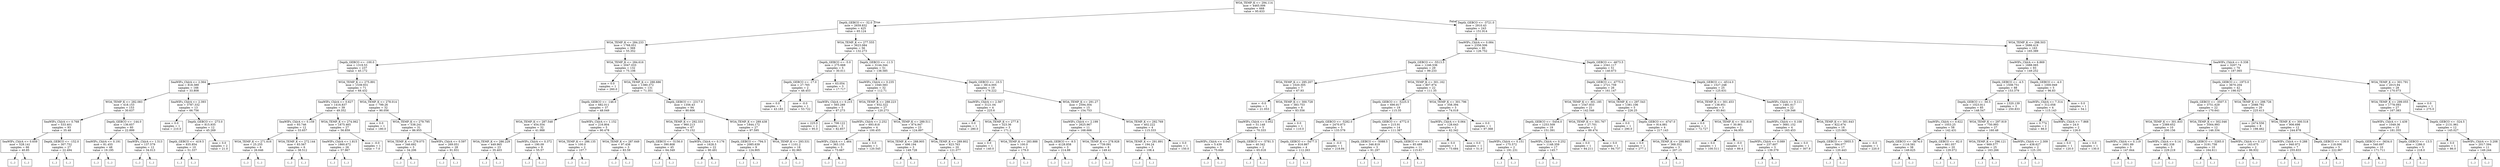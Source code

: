 digraph Tree {
node [shape=box] ;
0 [label="WOA_TEMP_K <= 294.114\nmse = 4465.006\nsamples = 668\nvalue = 95.633"] ;
1 [label="Depth_GEBCO <= -32.0\nmse = 2659.832\nsamples = 425\nvalue = 65.124"] ;
0 -> 1 [labeldistance=2.5, labelangle=45, headlabel="True"] ;
2 [label="WOA_TEMP_K <= 284.233\nmse = 1768.051\nsamples = 369\nvalue = 55.352"] ;
1 -> 2 ;
3 [label="Depth_GEBCO <= -100.0\nmse = 1319.53\nsamples = 237\nvalue = 45.172"] ;
2 -> 3 ;
4 [label="SeaWIFs_ChlrA <= 2.364\nmse = 818.389\nsamples = 166\nvalue = 33.808"] ;
3 -> 4 ;
5 [label="WOA_TEMP_K <= 282.083\nmse = 418.153\nsamples = 153\nvalue = 30.637"] ;
4 -> 5 ;
6 [label="SeaWIFs_ChlrA <= 0.768\nmse = 533.401\nsamples = 93\nvalue = 35.48"] ;
5 -> 6 ;
7 [label="SeaWIFs_ChlrA <= 0.659\nmse = 528.141\nsamples = 66\nvalue = 40.85"] ;
6 -> 7 ;
8 [label="(...)"] ;
7 -> 8 ;
131 [label="(...)"] ;
7 -> 131 ;
138 [label="Depth_GEBCO <= -152.0\nmse = 307.752\nsamples = 27\nvalue = 22.494"] ;
6 -> 138 ;
139 [label="(...)"] ;
138 -> 139 ;
186 [label="(...)"] ;
138 -> 186 ;
189 [label="Depth_GEBCO <= -144.0\nmse = 136.657\nsamples = 60\nvalue = 22.899"] ;
5 -> 189 ;
190 [label="SeaWIFs_ChlrA <= 0.191\nmse = 81.455\nsamples = 48\nvalue = 19.195"] ;
189 -> 190 ;
191 [label="(...)"] ;
190 -> 191 ;
200 [label="(...)"] ;
190 -> 200 ;
233 [label="SeaWIFs_ChlrA <= 1.513\nmse = 137.579\nsamples = 12\nvalue = 34.013"] ;
189 -> 233 ;
234 [label="(...)"] ;
233 -> 234 ;
245 [label="(...)"] ;
233 -> 245 ;
250 [label="SeaWIFs_ChlrA <= 2.393\nmse = 3787.332\nsamples = 13\nvalue = 66.756"] ;
4 -> 250 ;
251 [label="mse = 0.0\nsamples = 1\nvalue = 210.0"] ;
250 -> 251 ;
252 [label="Depth_GEBCO <= -273.0\nmse = 815.935\nsamples = 12\nvalue = 45.269"] ;
250 -> 252 ;
253 [label="Depth_GEBCO <= -419.5\nmse = 835.854\nsamples = 10\nvalue = 51.337"] ;
252 -> 253 ;
254 [label="(...)"] ;
253 -> 254 ;
265 [label="(...)"] ;
253 -> 265 ;
266 [label="mse = 0.0\nsamples = 2\nvalue = 21.0"] ;
252 -> 266 ;
267 [label="WOA_TEMP_K <= 275.891\nmse = 1539.931\nsamples = 71\nvalue = 68.432"] ;
3 -> 267 ;
268 [label="SeaWIFs_ChlrA <= 0.627\nmse = 1416.837\nsamples = 39\nvalue = 49.352"] ;
267 -> 268 ;
269 [label="SeaWIFs_ChlrA <= 0.159\nmse = 93.746\nsamples = 12\nvalue = 33.657"] ;
268 -> 269 ;
270 [label="WOA_TEMP_K <= 271.616\nmse = 25.255\nsamples = 6\nvalue = 26.646"] ;
269 -> 270 ;
271 [label="(...)"] ;
270 -> 271 ;
272 [label="(...)"] ;
270 -> 272 ;
277 [label="WOA_TEMP_K <= 272.144\nmse = 83.567\nsamples = 6\nvalue = 38.512"] ;
269 -> 277 ;
278 [label="(...)"] ;
277 -> 278 ;
279 [label="(...)"] ;
277 -> 279 ;
280 [label="WOA_TEMP_K <= 274.062\nmse = 1875.465\nsamples = 27\nvalue = 56.859"] ;
268 -> 280 ;
281 [label="SeaWIFs_ChlrA <= 1.815\nmse = 1860.672\nsamples = 26\nvalue = 57.967"] ;
280 -> 281 ;
282 [label="(...)"] ;
281 -> 282 ;
289 [label="(...)"] ;
281 -> 289 ;
292 [label="mse = -0.0\nsamples = 1\nvalue = 7.0"] ;
280 -> 292 ;
293 [label="WOA_TEMP_K <= 278.014\nmse = 799.26\nsamples = 32\nvalue = 90.056"] ;
267 -> 293 ;
294 [label="mse = 0.0\nsamples = 1\nvalue = 180.0"] ;
293 -> 294 ;
295 [label="WOA_TEMP_K <= 279.795\nmse = 538.241\nsamples = 31\nvalue = 86.955"] ;
293 -> 295 ;
296 [label="WOA_TEMP_K <= 279.075\nmse = 346.692\nsamples = 3\nvalue = 34.206"] ;
295 -> 296 ;
297 [label="(...)"] ;
296 -> 297 ;
300 [label="(...)"] ;
296 -> 300 ;
301 [label="SeaWIFs_ChlrA <= 0.597\nmse = 269.051\nsamples = 28\nvalue = 91.931"] ;
295 -> 301 ;
302 [label="(...)"] ;
301 -> 302 ;
307 [label="(...)"] ;
301 -> 307 ;
332 [label="WOA_TEMP_K <= 284.616\nmse = 2047.033\nsamples = 132\nvalue = 75.106"] ;
2 -> 332 ;
333 [label="mse = 0.0\nsamples = 1\nvalue = 260.0"] ;
332 -> 333 ;
334 [label="WOA_TEMP_K <= 288.686\nmse = 1380.372\nsamples = 131\nvalue = 71.351"] ;
332 -> 334 ;
335 [label="Depth_GEBCO <= -146.0\nmse = 682.011\nsamples = 37\nvalue = 48.049"] ;
334 -> 335 ;
336 [label="WOA_TEMP_K <= 287.548\nmse = 454.554\nsamples = 32\nvalue = 41.988"] ;
335 -> 336 ;
337 [label="WOA_TEMP_K <= 286.229\nmse = 449.965\nsamples = 23\nvalue = 35.403"] ;
336 -> 337 ;
338 [label="(...)"] ;
337 -> 338 ;
351 [label="(...)"] ;
337 -> 351 ;
376 [label="SeaWIFs_ChlrA <= 0.372\nmse = 190.09\nsamples = 9\nvalue = 55.57"] ;
336 -> 376 ;
377 [label="(...)"] ;
376 -> 377 ;
388 [label="(...)"] ;
376 -> 388 ;
393 [label="SeaWIFs_ChlrA <= 1.152\nmse = 216.804\nsamples = 5\nvalue = 90.478"] ;
335 -> 393 ;
394 [label="WOA_TEMP_K <= 286.135\nmse = 100.0\nsamples = 2\nvalue = 107.7"] ;
393 -> 394 ;
395 [label="(...)"] ;
394 -> 395 ;
396 [label="(...)"] ;
394 -> 396 ;
397 [label="WOA_TEMP_K <= 287.649\nmse = 97.438\nsamples = 3\nvalue = 83.59"] ;
393 -> 397 ;
398 [label="(...)"] ;
397 -> 398 ;
401 [label="(...)"] ;
397 -> 401 ;
402 [label="Depth_GEBCO <= -2317.0\nmse = 1356.43\nsamples = 94\nvalue = 80.606"] ;
334 -> 402 ;
403 [label="WOA_TEMP_K <= 292.333\nmse = 960.213\nsamples = 67\nvalue = 73.152"] ;
402 -> 403 ;
404 [label="Depth_GEBCO <= -5156.0\nmse = 390.808\nsamples = 45\nvalue = 64.349"] ;
403 -> 404 ;
405 [label="(...)"] ;
404 -> 405 ;
410 [label="(...)"] ;
404 -> 410 ;
481 [label="SeaWIFs_ChlrA <= 0.176\nmse = 1628.5\nsamples = 22\nvalue = 90.491"] ;
403 -> 481 ;
482 [label="(...)"] ;
481 -> 482 ;
505 [label="(...)"] ;
481 -> 505 ;
520 [label="WOA_TEMP_K <= 289.438\nmse = 1844.172\nsamples = 27\nvalue = 97.595"] ;
402 -> 520 ;
521 [label="Depth_GEBCO <= -794.5\nmse = 2085.639\nsamples = 9\nvalue = 124.905"] ;
520 -> 521 ;
522 [label="(...)"] ;
521 -> 522 ;
523 [label="(...)"] ;
521 -> 523 ;
536 [label="WOA_TEMP_K <= 293.531\nmse = 1101.2\nsamples = 18\nvalue = 82.965"] ;
520 -> 536 ;
537 [label="(...)"] ;
536 -> 537 ;
562 [label="(...)"] ;
536 -> 562 ;
563 [label="WOA_TEMP_K <= 277.555\nmse = 3623.084\nsamples = 56\nvalue = 132.273"] ;
1 -> 563 ;
564 [label="Depth_GEBCO <= -5.0\nmse = 275.668\nsamples = 5\nvalue = 30.011"] ;
563 -> 564 ;
565 [label="Depth_GEBCO <= -17.0\nmse = 27.765\nsamples = 2\nvalue = 48.453"] ;
564 -> 565 ;
566 [label="mse = 0.0\nsamples = 1\nvalue = 43.183"] ;
565 -> 566 ;
567 [label="mse = -0.0\nsamples = 1\nvalue = 53.722"] ;
565 -> 567 ;
568 [label="mse = 63.054\nsamples = 3\nvalue = 17.717"] ;
564 -> 568 ;
569 [label="Depth_GEBCO <= -11.5\nmse = 3144.344\nsamples = 51\nvalue = 138.585"] ;
563 -> 569 ;
570 [label="SeaWIFs_ChlrA <= 0.235\nmse = 1040.583\nsamples = 32\nvalue = 112.71"] ;
569 -> 570 ;
571 [label="SeaWIFs_ChlrA <= 0.215\nmse = 565.289\nsamples = 5\nvalue = 87.273"] ;
570 -> 571 ;
572 [label="mse = 225.0\nsamples = 2\nvalue = 95.0"] ;
571 -> 572 ;
573 [label="mse = 706.122\nsamples = 3\nvalue = 82.857"] ;
571 -> 573 ;
574 [label="WOA_TEMP_K <= 288.223\nmse = 932.322\nsamples = 27\nvalue = 120.273"] ;
570 -> 574 ;
575 [label="SeaWIFs_ChlrA <= 2.252\nmse = 693.818\nsamples = 4\nvalue = 100.455"] ;
574 -> 575 ;
576 [label="SeaWIFs_ChlrA <= 1.464\nmse = 363.155\nsamples = 3\nvalue = 73.667"] ;
575 -> 576 ;
577 [label="(...)"] ;
576 -> 577 ;
578 [label="(...)"] ;
576 -> 578 ;
581 [label="mse = 0.0\nsamples = 1\nvalue = 120.545"] ;
575 -> 581 ;
582 [label="WOA_TEMP_K <= 289.511\nmse = 874.947\nsamples = 23\nvalue = 124.897"] ;
574 -> 582 ;
583 [label="WOA_TEMP_K <= 288.905\nmse = 496.194\nsamples = 3\nvalue = 149.728"] ;
582 -> 583 ;
584 [label="(...)"] ;
583 -> 584 ;
587 [label="(...)"] ;
583 -> 587 ;
588 [label="WOA_TEMP_K <= 289.802\nmse = 823.763\nsamples = 20\nvalue = 121.077"] ;
582 -> 588 ;
589 [label="(...)"] ;
588 -> 589 ;
592 [label="(...)"] ;
588 -> 592 ;
621 [label="Depth_GEBCO <= -10.5\nmse = 3814.005\nsamples = 19\nvalue = 176.222"] ;
569 -> 621 ;
622 [label="SeaWIFs_ChlrA <= 2.567\nmse = 3121.04\nsamples = 4\nvalue = 225.6"] ;
621 -> 622 ;
623 [label="mse = 0.0\nsamples = 1\nvalue = 280.0"] ;
622 -> 623 ;
624 [label="WOA_TEMP_K <= 277.8\nmse = 323.36\nsamples = 3\nvalue = 171.2"] ;
622 -> 624 ;
625 [label="mse = 0.0\nsamples = 1\nvalue = 140.0"] ;
624 -> 625 ;
626 [label="WOA_TEMP_K <= 283.888\nmse = 100.0\nsamples = 2\nvalue = 179.0"] ;
624 -> 626 ;
627 [label="(...)"] ;
626 -> 627 ;
628 [label="(...)"] ;
626 -> 628 ;
629 [label="WOA_TEMP_K <= 291.27\nmse = 2594.304\nsamples = 15\nvalue = 154.753"] ;
621 -> 629 ;
630 [label="SeaWIFs_ChlrA <= 2.199\nmse = 2625.967\nsamples = 11\nvalue = 168.666"] ;
629 -> 630 ;
631 [label="Depth_GEBCO <= -9.5\nmse = 4128.858\nsamples = 3\nvalue = 214.88"] ;
630 -> 631 ;
632 [label="(...)"] ;
631 -> 632 ;
633 [label="(...)"] ;
631 -> 633 ;
636 [label="WOA_TEMP_K <= 278.928\nmse = 739.091\nsamples = 8\nvalue = 149.41"] ;
630 -> 636 ;
637 [label="(...)"] ;
636 -> 637 ;
642 [label="(...)"] ;
636 -> 642 ;
651 [label="WOA_TEMP_K <= 292.769\nmse = 402.222\nsamples = 4\nvalue = 115.333"] ;
629 -> 651 ;
652 [label="WOA_TEMP_K <= 291.891\nmse = 194.24\nsamples = 3\nvalue = 108.4"] ;
651 -> 652 ;
653 [label="(...)"] ;
652 -> 653 ;
654 [label="(...)"] ;
652 -> 654 ;
657 [label="mse = 0.0\nsamples = 1\nvalue = 150.0"] ;
651 -> 657 ;
658 [label="Depth_GEBCO <= -3721.0\nmse = 2910.43\nsamples = 243\nvalue = 151.914"] ;
0 -> 658 [labeldistance=2.5, labelangle=-45, headlabel="False"] ;
659 [label="SeaWIFs_ChlrA <= 0.084\nmse = 2356.506\nsamples = 80\nvalue = 126.752"] ;
658 -> 659 ;
660 [label="Depth_GEBCO <= -5513.5\nmse = 1246.536\nsamples = 29\nvalue = 99.233"] ;
659 -> 660 ;
661 [label="WOA_TEMP_K <= 295.207\nmse = 1020.305\nsamples = 7\nvalue = 67.93"] ;
660 -> 661 ;
662 [label="mse = -0.0\nsamples = 1\nvalue = 21.053"] ;
661 -> 662 ;
663 [label="WOA_TEMP_K <= 300.728\nmse = 383.753\nsamples = 6\nvalue = 83.556"] ;
661 -> 663 ;
664 [label="SeaWIFs_ChlrA <= 0.052\nmse = 51.148\nsamples = 5\nvalue = 70.333"] ;
663 -> 664 ;
665 [label="SeaWIFs_ChlrA <= 0.045\nmse = 5.439\nsamples = 3\nvalue = 75.649"] ;
664 -> 665 ;
666 [label="(...)"] ;
665 -> 666 ;
667 [label="(...)"] ;
665 -> 667 ;
668 [label="Depth_GEBCO <= -5781.5\nmse = 40.342\nsamples = 2\nvalue = 65.018"] ;
664 -> 668 ;
669 [label="(...)"] ;
668 -> 669 ;
670 [label="(...)"] ;
668 -> 670 ;
671 [label="mse = 0.0\nsamples = 1\nvalue = 110.0"] ;
663 -> 671 ;
672 [label="WOA_TEMP_K <= 301.162\nmse = 807.974\nsamples = 22\nvalue = 111.35"] ;
660 -> 672 ;
673 [label="Depth_GEBCO <= -5225.5\nmse = 690.817\nsamples = 19\nvalue = 115.35"] ;
672 -> 673 ;
674 [label="Depth_GEBCO <= -5282.0\nmse = 2470.873\nsamples = 5\nvalue = 133.579"] ;
673 -> 674 ;
675 [label="Depth_GEBCO <= -5477.5\nmse = 816.867\nsamples = 4\nvalue = 112.263"] ;
674 -> 675 ;
676 [label="(...)"] ;
675 -> 676 ;
677 [label="(...)"] ;
675 -> 677 ;
682 [label="mse = -0.0\nsamples = 1\nvalue = 218.84"] ;
674 -> 682 ;
683 [label="Depth_GEBCO <= -4772.0\nmse = 215.91\nsamples = 14\nvalue = 111.387"] ;
673 -> 683 ;
684 [label="Depth_GEBCO <= -5088.5\nmse = 346.819\nsamples = 3\nvalue = 91.297"] ;
683 -> 684 ;
685 [label="(...)"] ;
684 -> 685 ;
686 [label="(...)"] ;
684 -> 686 ;
689 [label="Depth_GEBCO <= -4486.5\nmse = 85.489\nsamples = 11\nvalue = 115.617"] ;
683 -> 689 ;
690 [label="(...)"] ;
689 -> 690 ;
699 [label="(...)"] ;
689 -> 699 ;
708 [label="WOA_TEMP_K <= 301.796\nmse = 358.394\nsamples = 3\nvalue = 74.018"] ;
672 -> 708 ;
709 [label="SeaWIFs_ChlrA <= 0.064\nmse = 128.643\nsamples = 2\nvalue = 62.342"] ;
708 -> 709 ;
710 [label="mse = 0.0\nsamples = 1\nvalue = 73.684"] ;
709 -> 710 ;
711 [label="mse = 0.0\nsamples = 1\nvalue = 51.0"] ;
709 -> 711 ;
712 [label="mse = 0.0\nsamples = 1\nvalue = 97.368"] ;
708 -> 712 ;
713 [label="Depth_GEBCO <= -4673.5\nmse = 2341.117\nsamples = 51\nvalue = 140.673"] ;
659 -> 713 ;
714 [label="Depth_GEBCO <= -4775.0\nmse = 2721.759\nsamples = 26\nvalue = 161.147"] ;
713 -> 714 ;
715 [label="WOA_TEMP_K <= 301.185\nmse = 1547.833\nsamples = 21\nvalue = 142.546"] ;
714 -> 715 ;
716 [label="Depth_GEBCO <= -5454.0\nmse = 1253.509\nsamples = 19\nvalue = 151.391"] ;
715 -> 716 ;
717 [label="SeaWIFs_ChlrA <= 0.151\nmse = 175.572\nsamples = 2\nvalue = 191.231"] ;
716 -> 717 ;
718 [label="(...)"] ;
717 -> 718 ;
719 [label="(...)"] ;
717 -> 719 ;
720 [label="SeaWIFs_ChlrA <= 0.252\nmse = 1148.359\nsamples = 17\nvalue = 145.7"] ;
716 -> 720 ;
721 [label="(...)"] ;
720 -> 721 ;
746 [label="(...)"] ;
720 -> 746 ;
753 [label="WOA_TEMP_K <= 301.767\nmse = 27.701\nsamples = 2\nvalue = 89.474"] ;
715 -> 753 ;
754 [label="mse = 0.0\nsamples = 1\nvalue = 84.211"] ;
753 -> 754 ;
755 [label="mse = 0.0\nsamples = 1\nvalue = 94.737"] ;
753 -> 755 ;
756 [label="WOA_TEMP_K <= 297.543\nmse = 1381.106\nsamples = 5\nvalue = 226.25"] ;
714 -> 756 ;
757 [label="mse = 0.0\nsamples = 1\nvalue = 290.0"] ;
756 -> 757 ;
758 [label="Depth_GEBCO <= -4747.0\nmse = 914.881\nsamples = 4\nvalue = 217.143"] ;
756 -> 758 ;
759 [label="mse = 0.0\nsamples = 1\nvalue = 277.1"] ;
758 -> 759 ;
760 [label="WOA_TEMP_K <= 298.865\nmse = 368.352\nsamples = 3\nvalue = 207.15"] ;
758 -> 760 ;
761 [label="(...)"] ;
760 -> 761 ;
762 [label="(...)"] ;
760 -> 762 ;
763 [label="Depth_GEBCO <= -4514.0\nmse = 1527.248\nsamples = 25\nvalue = 125.631"] ;
713 -> 763 ;
764 [label="WOA_TEMP_K <= 301.453\nmse = 138.951\nsamples = 3\nvalue = 83.841"] ;
763 -> 764 ;
765 [label="mse = 0.0\nsamples = 1\nvalue = 72.727"] ;
764 -> 765 ;
766 [label="WOA_TEMP_K <= 301.818\nmse = 30.861\nsamples = 2\nvalue = 94.955"] ;
764 -> 766 ;
767 [label="mse = 0.0\nsamples = 1\nvalue = 100.511"] ;
766 -> 767 ;
768 [label="mse = -0.0\nsamples = 1\nvalue = 89.4"] ;
766 -> 768 ;
769 [label="SeaWIFs_ChlrA <= 0.111\nmse = 1481.617\nsamples = 22\nvalue = 129.346"] ;
763 -> 769 ;
770 [label="SeaWIFs_ChlrA <= 0.108\nmse = 3681.152\nsamples = 4\nvalue = 163.453"] ;
769 -> 770 ;
771 [label="SeaWIFs_ChlrA <= 0.089\nmse = 237.607\nsamples = 3\nvalue = 139.379"] ;
770 -> 771 ;
772 [label="(...)"] ;
771 -> 772 ;
773 [label="(...)"] ;
771 -> 773 ;
776 [label="mse = 0.0\nsamples = 1\nvalue = 307.9"] ;
770 -> 776 ;
777 [label="WOA_TEMP_K <= 301.643\nmse = 822.674\nsamples = 18\nvalue = 123.063"] ;
769 -> 777 ;
778 [label="Depth_GEBCO <= -3955.5\nmse = 584.077\nsamples = 17\nvalue = 120.443"] ;
777 -> 778 ;
779 [label="(...)"] ;
778 -> 779 ;
802 [label="(...)"] ;
778 -> 802 ;
809 [label="mse = -0.0\nsamples = 1\nvalue = 220.0"] ;
777 -> 809 ;
810 [label="WOA_TEMP_K <= 298.503\nmse = 2686.419\nsamples = 163\nvalue = 165.389"] ;
658 -> 810 ;
811 [label="SeaWIFs_ChlrA <= 6.869\nmse = 1688.065\nsamples = 93\nvalue = 149.252"] ;
810 -> 811 ;
812 [label="Depth_GEBCO <= -4.5\nmse = 1508.751\nsamples = 88\nvalue = 153.379"] ;
811 -> 812 ;
813 [label="Depth_GEBCO <= -50.5\nmse = 1023.811\nsamples = 85\nvalue = 148.547"] ;
812 -> 813 ;
814 [label="SeaWIFs_ChlrA <= 0.622\nmse = 1053.25\nsamples = 58\nvalue = 142.431"] ;
813 -> 814 ;
815 [label="Depth_GEBCO <= -3674.0\nmse = 1116.581\nsamples = 38\nvalue = 149.625"] ;
814 -> 815 ;
816 [label="(...)"] ;
815 -> 816 ;
817 [label="(...)"] ;
815 -> 817 ;
876 [label="Depth_GEBCO <= -82.0\nmse = 661.057\nsamples = 20\nvalue = 129.072"] ;
814 -> 876 ;
877 [label="(...)"] ;
876 -> 877 ;
882 [label="(...)"] ;
876 -> 882 ;
905 [label="WOA_TEMP_K <= 297.919\nmse = 750.993\nsamples = 27\nvalue = 160.48"] ;
813 -> 905 ;
906 [label="WOA_TEMP_K <= 296.121\nmse = 669.577\nsamples = 25\nvalue = 163.266"] ;
905 -> 906 ;
907 [label="(...)"] ;
906 -> 907 ;
920 [label="(...)"] ;
906 -> 920 ;
931 [label="SeaWIFs_ChlrA <= 2.309\nmse = 438.627\nsamples = 2\nvalue = 125.191"] ;
905 -> 931 ;
932 [label="(...)"] ;
931 -> 932 ;
933 [label="(...)"] ;
931 -> 933 ;
934 [label="mse = 1320.139\nsamples = 3\nvalue = 250.833"] ;
812 -> 934 ;
935 [label="Depth_GEBCO <= -4.0\nmse = 1000.949\nsamples = 5\nvalue = 96.83"] ;
811 -> 935 ;
936 [label="SeaWIFs_ChlrA <= 7.314\nmse = 312.058\nsamples = 4\nvalue = 115.143"] ;
935 -> 936 ;
937 [label="mse = 0.774\nsamples = 2\nvalue = 88.0"] ;
936 -> 937 ;
938 [label="SeaWIFs_ChlrA <= 7.868\nmse = 24.0\nsamples = 2\nvalue = 126.0"] ;
936 -> 938 ;
939 [label="mse = 0.0\nsamples = 1\nvalue = 120.0"] ;
938 -> 939 ;
940 [label="mse = 0.0\nsamples = 1\nvalue = 130.0"] ;
938 -> 940 ;
941 [label="mse = 0.0\nsamples = 1\nvalue = 54.1"] ;
935 -> 941 ;
942 [label="SeaWIFs_ChlrA <= 0.338\nmse = 3207.74\nsamples = 70\nvalue = 187.065"] ;
810 -> 942 ;
943 [label="Depth_GEBCO <= -1973.0\nmse = 3670.204\nsamples = 42\nvalue = 198.027"] ;
942 -> 943 ;
944 [label="Depth_GEBCO <= -3507.5\nmse = 3751.629\nsamples = 22\nvalue = 170.641"] ;
943 -> 944 ;
945 [label="WOA_TEMP_K <= 301.833\nmse = 2389.652\nsamples = 10\nvalue = 200.156"] ;
944 -> 945 ;
946 [label="SeaWIFs_ChlrA <= 0.119\nmse = 1601.89\nsamples = 5\nvalue = 147.844"] ;
945 -> 946 ;
947 [label="(...)"] ;
946 -> 947 ;
952 [label="(...)"] ;
946 -> 952 ;
955 [label="SeaWIFs_ChlrA <= 0.14\nmse = 462.338\nsamples = 5\nvalue = 229.219"] ;
945 -> 955 ;
956 [label="(...)"] ;
955 -> 956 ;
957 [label="(...)"] ;
955 -> 957 ;
962 [label="WOA_TEMP_K <= 302.046\nmse = 3564.993\nsamples = 12\nvalue = 146.334"] ;
944 -> 962 ;
963 [label="Depth_GEBCO <= -3265.0\nmse = 3191.758\nsamples = 10\nvalue = 164.611"] ;
962 -> 963 ;
964 [label="(...)"] ;
963 -> 964 ;
965 [label="(...)"] ;
963 -> 965 ;
980 [label="SeaWIFs_ChlrA <= 0.127\nmse = 163.675\nsamples = 2\nvalue = 86.932"] ;
962 -> 980 ;
981 [label="(...)"] ;
980 -> 981 ;
982 [label="(...)"] ;
980 -> 982 ;
983 [label="WOA_TEMP_K <= 298.726\nmse = 2088.792\nsamples = 20\nvalue = 225.413"] ;
943 -> 983 ;
984 [label="mse = 2474.556\nsamples = 8\nvalue = 198.462"] ;
983 -> 984 ;
985 [label="WOA_TEMP_K <= 300.518\nmse = 906.698\nsamples = 12\nvalue = 244.878"] ;
983 -> 985 ;
986 [label="SeaWIFs_ChlrA <= 0.288\nmse = 940.972\nsamples = 7\nvalue = 255.833"] ;
985 -> 986 ;
987 [label="(...)"] ;
986 -> 987 ;
990 [label="(...)"] ;
986 -> 990 ;
993 [label="Depth_GEBCO <= -130.0\nmse = 118.006\nsamples = 5\nvalue = 222.967"] ;
985 -> 993 ;
994 [label="(...)"] ;
993 -> 994 ;
997 [label="(...)"] ;
993 -> 997 ;
998 [label="WOA_TEMP_K <= 301.791\nmse = 2015.94\nsamples = 28\nvalue = 170.073"] ;
942 -> 998 ;
999 [label="WOA_TEMP_K <= 299.055\nmse = 1778.093\nsamples = 27\nvalue = 167.383"] ;
998 -> 999 ;
1000 [label="SeaWIFs_ChlrA <= 1.439\nmse = 1049.36\nsamples = 15\nvalue = 181.355"] ;
999 -> 1000 ;
1001 [label="Depth_GEBCO <= -3634.0\nmse = 540.697\nsamples = 10\nvalue = 171.711"] ;
1000 -> 1001 ;
1002 [label="(...)"] ;
1001 -> 1002 ;
1003 [label="(...)"] ;
1001 -> 1003 ;
1016 [label="Depth_GEBCO <= -13.5\nmse = 1286.0\nsamples = 5\nvalue = 218.0"] ;
1000 -> 1016 ;
1017 [label="(...)"] ;
1016 -> 1017 ;
1018 [label="(...)"] ;
1016 -> 1018 ;
1019 [label="Depth_GEBCO <= -324.5\nmse = 2131.961\nsamples = 12\nvalue = 145.027"] ;
999 -> 1019 ;
1020 [label="mse = 0.0\nsamples = 1\nvalue = 86.0"] ;
1019 -> 1020 ;
1021 [label="SeaWIFs_ChlrA <= 3.208\nmse = 2017.594\nsamples = 11\nvalue = 149.244"] ;
1019 -> 1021 ;
1022 [label="(...)"] ;
1021 -> 1022 ;
1033 [label="(...)"] ;
1021 -> 1033 ;
1036 [label="mse = 0.0\nsamples = 1\nvalue = 275.0"] ;
998 -> 1036 ;
}